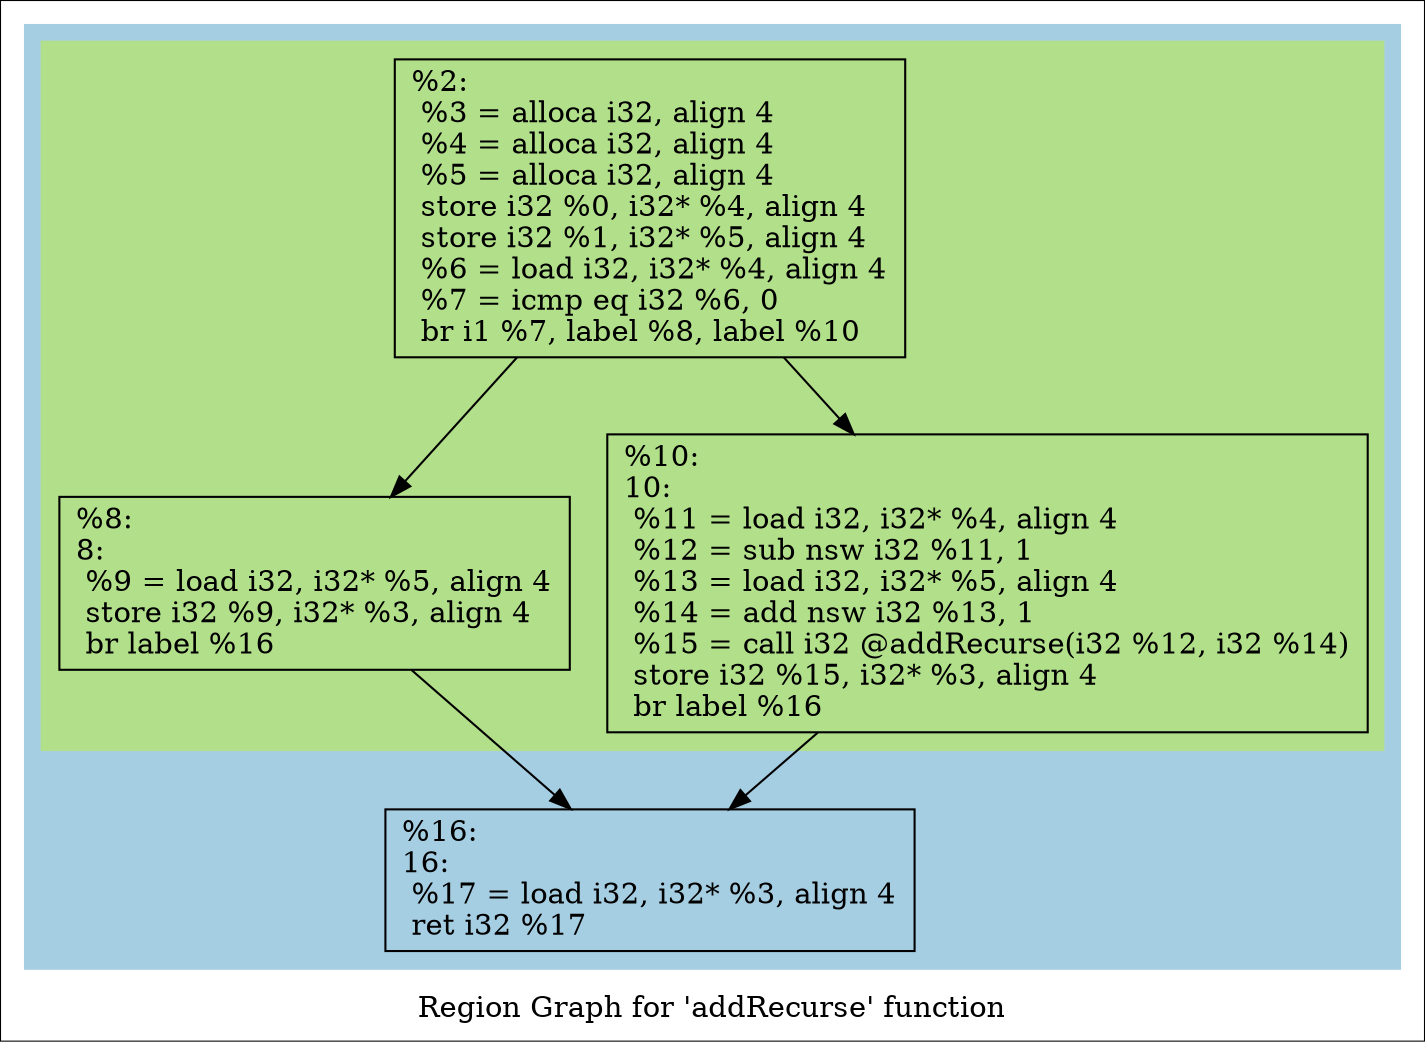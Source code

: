 digraph "Region Graph for 'addRecurse' function" {
	label="Region Graph for 'addRecurse' function";

	Node0x21a1cc0 [shape=record,label="{%2:\l  %3 = alloca i32, align 4\l  %4 = alloca i32, align 4\l  %5 = alloca i32, align 4\l  store i32 %0, i32* %4, align 4\l  store i32 %1, i32* %5, align 4\l  %6 = load i32, i32* %4, align 4\l  %7 = icmp eq i32 %6, 0\l  br i1 %7, label %8, label %10\l}"];
	Node0x21a1cc0 -> Node0x21a1240;
	Node0x21a1cc0 -> Node0x21a4d10;
	Node0x21a1240 [shape=record,label="{%8:\l8:                                                \l  %9 = load i32, i32* %5, align 4\l  store i32 %9, i32* %3, align 4\l  br label %16\l}"];
	Node0x21a1240 -> Node0x2173390;
	Node0x2173390 [shape=record,label="{%16:\l16:                                               \l  %17 = load i32, i32* %3, align 4\l  ret i32 %17\l}"];
	Node0x21a4d10 [shape=record,label="{%10:\l10:                                               \l  %11 = load i32, i32* %4, align 4\l  %12 = sub nsw i32 %11, 1\l  %13 = load i32, i32* %5, align 4\l  %14 = add nsw i32 %13, 1\l  %15 = call i32 @addRecurse(i32 %12, i32 %14)\l  store i32 %15, i32* %3, align 4\l  br label %16\l}"];
	Node0x21a4d10 -> Node0x2173390;
	colorscheme = "paired12"
        subgraph cluster_0x21a4ee0 {
          label = "";
          style = filled;
          color = 1
          subgraph cluster_0x21c7930 {
            label = "";
            style = filled;
            color = 3
            Node0x21a1cc0;
            Node0x21a1240;
            Node0x21a4d10;
          }
          Node0x2173390;
        }
}
